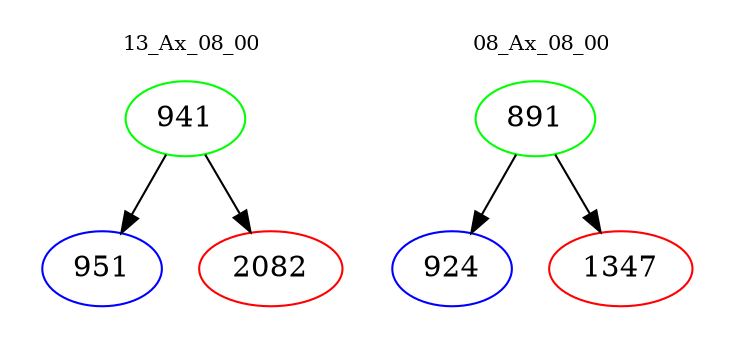 digraph{
subgraph cluster_0 {
color = white
label = "13_Ax_08_00";
fontsize=10;
T0_941 [label="941", color="green"]
T0_941 -> T0_951 [color="black"]
T0_951 [label="951", color="blue"]
T0_941 -> T0_2082 [color="black"]
T0_2082 [label="2082", color="red"]
}
subgraph cluster_1 {
color = white
label = "08_Ax_08_00";
fontsize=10;
T1_891 [label="891", color="green"]
T1_891 -> T1_924 [color="black"]
T1_924 [label="924", color="blue"]
T1_891 -> T1_1347 [color="black"]
T1_1347 [label="1347", color="red"]
}
}
